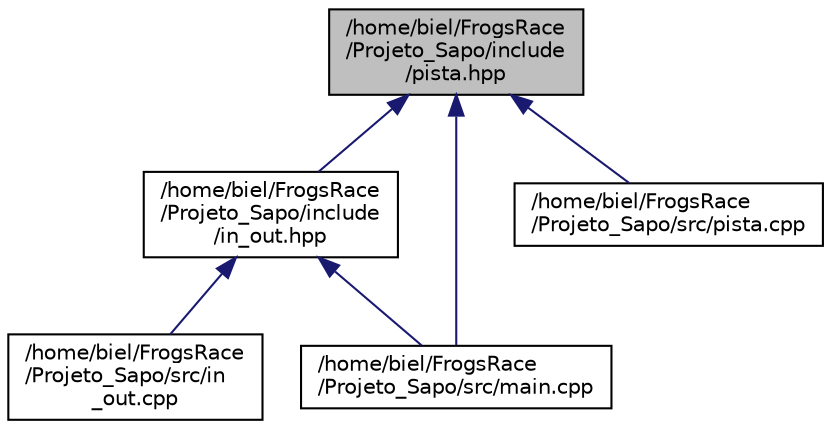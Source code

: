 digraph "/home/biel/FrogsRace/Projeto_Sapo/include/pista.hpp"
{
  edge [fontname="Helvetica",fontsize="10",labelfontname="Helvetica",labelfontsize="10"];
  node [fontname="Helvetica",fontsize="10",shape=record];
  Node1 [label="/home/biel/FrogsRace\l/Projeto_Sapo/include\l/pista.hpp",height=0.2,width=0.4,color="black", fillcolor="grey75", style="filled", fontcolor="black"];
  Node1 -> Node2 [dir="back",color="midnightblue",fontsize="10",style="solid",fontname="Helvetica"];
  Node2 [label="/home/biel/FrogsRace\l/Projeto_Sapo/include\l/in_out.hpp",height=0.2,width=0.4,color="black", fillcolor="white", style="filled",URL="$in__out_8hpp.html",tooltip="Criação de métodos para ler e escrever arquivos das classes Pista e Sapo. "];
  Node2 -> Node3 [dir="back",color="midnightblue",fontsize="10",style="solid",fontname="Helvetica"];
  Node3 [label="/home/biel/FrogsRace\l/Projeto_Sapo/src/in\l_out.cpp",height=0.2,width=0.4,color="black", fillcolor="white", style="filled",URL="$in__out_8cpp.html",tooltip="Métodos de leitura e escrita de arquivos. "];
  Node2 -> Node4 [dir="back",color="midnightblue",fontsize="10",style="solid",fontname="Helvetica"];
  Node4 [label="/home/biel/FrogsRace\l/Projeto_Sapo/src/main.cpp",height=0.2,width=0.4,color="black", fillcolor="white", style="filled",URL="$main_8cpp.html",tooltip="Arquivo principal da corrida. "];
  Node1 -> Node4 [dir="back",color="midnightblue",fontsize="10",style="solid",fontname="Helvetica"];
  Node1 -> Node5 [dir="back",color="midnightblue",fontsize="10",style="solid",fontname="Helvetica"];
  Node5 [label="/home/biel/FrogsRace\l/Projeto_Sapo/src/pista.cpp",height=0.2,width=0.4,color="black", fillcolor="white", style="filled",URL="$pista_8cpp.html",tooltip="Métodos da classe Pista. "];
}

